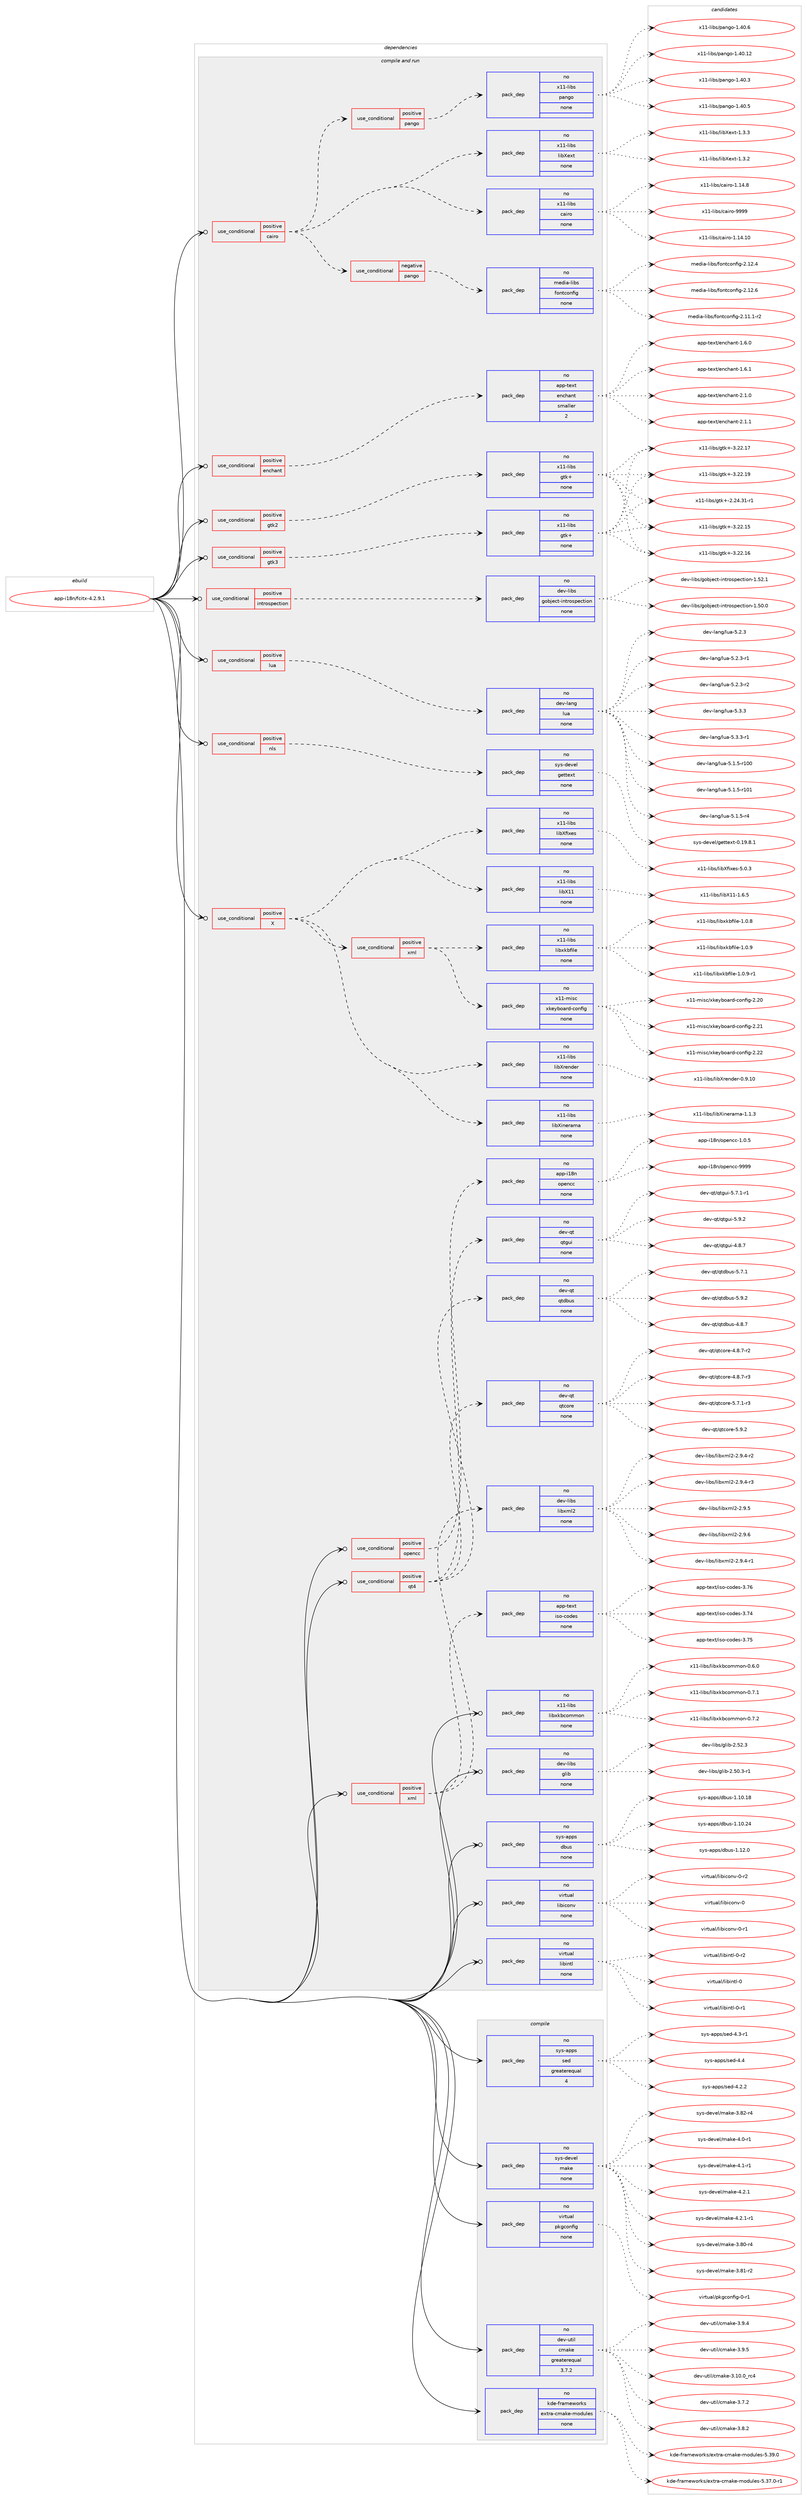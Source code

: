 digraph prolog {

# *************
# Graph options
# *************

newrank=true;
concentrate=true;
compound=true;
graph [rankdir=LR,fontname=Helvetica,fontsize=10,ranksep=1.5];#, ranksep=2.5, nodesep=0.2];
edge  [arrowhead=vee];
node  [fontname=Helvetica,fontsize=10];

# **********
# The ebuild
# **********

subgraph cluster_leftcol {
color=gray;
rank=same;
label=<<i>ebuild</i>>;
id [label="app-i18n/fcitx-4.2.9.1", color=red, width=4, href="../app-i18n/fcitx-4.2.9.1.svg"];
}

# ****************
# The dependencies
# ****************

subgraph cluster_midcol {
color=gray;
label=<<i>dependencies</i>>;
subgraph cluster_compile {
fillcolor="#eeeeee";
style=filled;
label=<<i>compile</i>>;
subgraph pack29158 {
dependency41423 [label=<<TABLE BORDER="0" CELLBORDER="1" CELLSPACING="0" CELLPADDING="4" WIDTH="220"><TR><TD ROWSPAN="6" CELLPADDING="30">pack_dep</TD></TR><TR><TD WIDTH="110">no</TD></TR><TR><TD>dev-util</TD></TR><TR><TD>cmake</TD></TR><TR><TD>greaterequal</TD></TR><TR><TD>3.7.2</TD></TR></TABLE>>, shape=none, color=blue];
}
id:e -> dependency41423:w [weight=20,style="solid",arrowhead="vee"];
subgraph pack29159 {
dependency41424 [label=<<TABLE BORDER="0" CELLBORDER="1" CELLSPACING="0" CELLPADDING="4" WIDTH="220"><TR><TD ROWSPAN="6" CELLPADDING="30">pack_dep</TD></TR><TR><TD WIDTH="110">no</TD></TR><TR><TD>kde-frameworks</TD></TR><TR><TD>extra-cmake-modules</TD></TR><TR><TD>none</TD></TR><TR><TD></TD></TR></TABLE>>, shape=none, color=blue];
}
id:e -> dependency41424:w [weight=20,style="solid",arrowhead="vee"];
subgraph pack29160 {
dependency41425 [label=<<TABLE BORDER="0" CELLBORDER="1" CELLSPACING="0" CELLPADDING="4" WIDTH="220"><TR><TD ROWSPAN="6" CELLPADDING="30">pack_dep</TD></TR><TR><TD WIDTH="110">no</TD></TR><TR><TD>sys-apps</TD></TR><TR><TD>sed</TD></TR><TR><TD>greaterequal</TD></TR><TR><TD>4</TD></TR></TABLE>>, shape=none, color=blue];
}
id:e -> dependency41425:w [weight=20,style="solid",arrowhead="vee"];
subgraph pack29161 {
dependency41426 [label=<<TABLE BORDER="0" CELLBORDER="1" CELLSPACING="0" CELLPADDING="4" WIDTH="220"><TR><TD ROWSPAN="6" CELLPADDING="30">pack_dep</TD></TR><TR><TD WIDTH="110">no</TD></TR><TR><TD>sys-devel</TD></TR><TR><TD>make</TD></TR><TR><TD>none</TD></TR><TR><TD></TD></TR></TABLE>>, shape=none, color=blue];
}
id:e -> dependency41426:w [weight=20,style="solid",arrowhead="vee"];
subgraph pack29162 {
dependency41427 [label=<<TABLE BORDER="0" CELLBORDER="1" CELLSPACING="0" CELLPADDING="4" WIDTH="220"><TR><TD ROWSPAN="6" CELLPADDING="30">pack_dep</TD></TR><TR><TD WIDTH="110">no</TD></TR><TR><TD>virtual</TD></TR><TR><TD>pkgconfig</TD></TR><TR><TD>none</TD></TR><TR><TD></TD></TR></TABLE>>, shape=none, color=blue];
}
id:e -> dependency41427:w [weight=20,style="solid",arrowhead="vee"];
}
subgraph cluster_compileandrun {
fillcolor="#eeeeee";
style=filled;
label=<<i>compile and run</i>>;
subgraph cond11619 {
dependency41428 [label=<<TABLE BORDER="0" CELLBORDER="1" CELLSPACING="0" CELLPADDING="4"><TR><TD ROWSPAN="3" CELLPADDING="10">use_conditional</TD></TR><TR><TD>positive</TD></TR><TR><TD>X</TD></TR></TABLE>>, shape=none, color=red];
subgraph pack29163 {
dependency41429 [label=<<TABLE BORDER="0" CELLBORDER="1" CELLSPACING="0" CELLPADDING="4" WIDTH="220"><TR><TD ROWSPAN="6" CELLPADDING="30">pack_dep</TD></TR><TR><TD WIDTH="110">no</TD></TR><TR><TD>x11-libs</TD></TR><TR><TD>libX11</TD></TR><TR><TD>none</TD></TR><TR><TD></TD></TR></TABLE>>, shape=none, color=blue];
}
dependency41428:e -> dependency41429:w [weight=20,style="dashed",arrowhead="vee"];
subgraph pack29164 {
dependency41430 [label=<<TABLE BORDER="0" CELLBORDER="1" CELLSPACING="0" CELLPADDING="4" WIDTH="220"><TR><TD ROWSPAN="6" CELLPADDING="30">pack_dep</TD></TR><TR><TD WIDTH="110">no</TD></TR><TR><TD>x11-libs</TD></TR><TR><TD>libXfixes</TD></TR><TR><TD>none</TD></TR><TR><TD></TD></TR></TABLE>>, shape=none, color=blue];
}
dependency41428:e -> dependency41430:w [weight=20,style="dashed",arrowhead="vee"];
subgraph pack29165 {
dependency41431 [label=<<TABLE BORDER="0" CELLBORDER="1" CELLSPACING="0" CELLPADDING="4" WIDTH="220"><TR><TD ROWSPAN="6" CELLPADDING="30">pack_dep</TD></TR><TR><TD WIDTH="110">no</TD></TR><TR><TD>x11-libs</TD></TR><TR><TD>libXinerama</TD></TR><TR><TD>none</TD></TR><TR><TD></TD></TR></TABLE>>, shape=none, color=blue];
}
dependency41428:e -> dependency41431:w [weight=20,style="dashed",arrowhead="vee"];
subgraph pack29166 {
dependency41432 [label=<<TABLE BORDER="0" CELLBORDER="1" CELLSPACING="0" CELLPADDING="4" WIDTH="220"><TR><TD ROWSPAN="6" CELLPADDING="30">pack_dep</TD></TR><TR><TD WIDTH="110">no</TD></TR><TR><TD>x11-libs</TD></TR><TR><TD>libXrender</TD></TR><TR><TD>none</TD></TR><TR><TD></TD></TR></TABLE>>, shape=none, color=blue];
}
dependency41428:e -> dependency41432:w [weight=20,style="dashed",arrowhead="vee"];
subgraph cond11620 {
dependency41433 [label=<<TABLE BORDER="0" CELLBORDER="1" CELLSPACING="0" CELLPADDING="4"><TR><TD ROWSPAN="3" CELLPADDING="10">use_conditional</TD></TR><TR><TD>positive</TD></TR><TR><TD>xml</TD></TR></TABLE>>, shape=none, color=red];
subgraph pack29167 {
dependency41434 [label=<<TABLE BORDER="0" CELLBORDER="1" CELLSPACING="0" CELLPADDING="4" WIDTH="220"><TR><TD ROWSPAN="6" CELLPADDING="30">pack_dep</TD></TR><TR><TD WIDTH="110">no</TD></TR><TR><TD>x11-libs</TD></TR><TR><TD>libxkbfile</TD></TR><TR><TD>none</TD></TR><TR><TD></TD></TR></TABLE>>, shape=none, color=blue];
}
dependency41433:e -> dependency41434:w [weight=20,style="dashed",arrowhead="vee"];
subgraph pack29168 {
dependency41435 [label=<<TABLE BORDER="0" CELLBORDER="1" CELLSPACING="0" CELLPADDING="4" WIDTH="220"><TR><TD ROWSPAN="6" CELLPADDING="30">pack_dep</TD></TR><TR><TD WIDTH="110">no</TD></TR><TR><TD>x11-misc</TD></TR><TR><TD>xkeyboard-config</TD></TR><TR><TD>none</TD></TR><TR><TD></TD></TR></TABLE>>, shape=none, color=blue];
}
dependency41433:e -> dependency41435:w [weight=20,style="dashed",arrowhead="vee"];
}
dependency41428:e -> dependency41433:w [weight=20,style="dashed",arrowhead="vee"];
}
id:e -> dependency41428:w [weight=20,style="solid",arrowhead="odotvee"];
subgraph cond11621 {
dependency41436 [label=<<TABLE BORDER="0" CELLBORDER="1" CELLSPACING="0" CELLPADDING="4"><TR><TD ROWSPAN="3" CELLPADDING="10">use_conditional</TD></TR><TR><TD>positive</TD></TR><TR><TD>cairo</TD></TR></TABLE>>, shape=none, color=red];
subgraph pack29169 {
dependency41437 [label=<<TABLE BORDER="0" CELLBORDER="1" CELLSPACING="0" CELLPADDING="4" WIDTH="220"><TR><TD ROWSPAN="6" CELLPADDING="30">pack_dep</TD></TR><TR><TD WIDTH="110">no</TD></TR><TR><TD>x11-libs</TD></TR><TR><TD>cairo</TD></TR><TR><TD>none</TD></TR><TR><TD></TD></TR></TABLE>>, shape=none, color=blue];
}
dependency41436:e -> dependency41437:w [weight=20,style="dashed",arrowhead="vee"];
subgraph pack29170 {
dependency41438 [label=<<TABLE BORDER="0" CELLBORDER="1" CELLSPACING="0" CELLPADDING="4" WIDTH="220"><TR><TD ROWSPAN="6" CELLPADDING="30">pack_dep</TD></TR><TR><TD WIDTH="110">no</TD></TR><TR><TD>x11-libs</TD></TR><TR><TD>libXext</TD></TR><TR><TD>none</TD></TR><TR><TD></TD></TR></TABLE>>, shape=none, color=blue];
}
dependency41436:e -> dependency41438:w [weight=20,style="dashed",arrowhead="vee"];
subgraph cond11622 {
dependency41439 [label=<<TABLE BORDER="0" CELLBORDER="1" CELLSPACING="0" CELLPADDING="4"><TR><TD ROWSPAN="3" CELLPADDING="10">use_conditional</TD></TR><TR><TD>positive</TD></TR><TR><TD>pango</TD></TR></TABLE>>, shape=none, color=red];
subgraph pack29171 {
dependency41440 [label=<<TABLE BORDER="0" CELLBORDER="1" CELLSPACING="0" CELLPADDING="4" WIDTH="220"><TR><TD ROWSPAN="6" CELLPADDING="30">pack_dep</TD></TR><TR><TD WIDTH="110">no</TD></TR><TR><TD>x11-libs</TD></TR><TR><TD>pango</TD></TR><TR><TD>none</TD></TR><TR><TD></TD></TR></TABLE>>, shape=none, color=blue];
}
dependency41439:e -> dependency41440:w [weight=20,style="dashed",arrowhead="vee"];
}
dependency41436:e -> dependency41439:w [weight=20,style="dashed",arrowhead="vee"];
subgraph cond11623 {
dependency41441 [label=<<TABLE BORDER="0" CELLBORDER="1" CELLSPACING="0" CELLPADDING="4"><TR><TD ROWSPAN="3" CELLPADDING="10">use_conditional</TD></TR><TR><TD>negative</TD></TR><TR><TD>pango</TD></TR></TABLE>>, shape=none, color=red];
subgraph pack29172 {
dependency41442 [label=<<TABLE BORDER="0" CELLBORDER="1" CELLSPACING="0" CELLPADDING="4" WIDTH="220"><TR><TD ROWSPAN="6" CELLPADDING="30">pack_dep</TD></TR><TR><TD WIDTH="110">no</TD></TR><TR><TD>media-libs</TD></TR><TR><TD>fontconfig</TD></TR><TR><TD>none</TD></TR><TR><TD></TD></TR></TABLE>>, shape=none, color=blue];
}
dependency41441:e -> dependency41442:w [weight=20,style="dashed",arrowhead="vee"];
}
dependency41436:e -> dependency41441:w [weight=20,style="dashed",arrowhead="vee"];
}
id:e -> dependency41436:w [weight=20,style="solid",arrowhead="odotvee"];
subgraph cond11624 {
dependency41443 [label=<<TABLE BORDER="0" CELLBORDER="1" CELLSPACING="0" CELLPADDING="4"><TR><TD ROWSPAN="3" CELLPADDING="10">use_conditional</TD></TR><TR><TD>positive</TD></TR><TR><TD>enchant</TD></TR></TABLE>>, shape=none, color=red];
subgraph pack29173 {
dependency41444 [label=<<TABLE BORDER="0" CELLBORDER="1" CELLSPACING="0" CELLPADDING="4" WIDTH="220"><TR><TD ROWSPAN="6" CELLPADDING="30">pack_dep</TD></TR><TR><TD WIDTH="110">no</TD></TR><TR><TD>app-text</TD></TR><TR><TD>enchant</TD></TR><TR><TD>smaller</TD></TR><TR><TD>2</TD></TR></TABLE>>, shape=none, color=blue];
}
dependency41443:e -> dependency41444:w [weight=20,style="dashed",arrowhead="vee"];
}
id:e -> dependency41443:w [weight=20,style="solid",arrowhead="odotvee"];
subgraph cond11625 {
dependency41445 [label=<<TABLE BORDER="0" CELLBORDER="1" CELLSPACING="0" CELLPADDING="4"><TR><TD ROWSPAN="3" CELLPADDING="10">use_conditional</TD></TR><TR><TD>positive</TD></TR><TR><TD>gtk2</TD></TR></TABLE>>, shape=none, color=red];
subgraph pack29174 {
dependency41446 [label=<<TABLE BORDER="0" CELLBORDER="1" CELLSPACING="0" CELLPADDING="4" WIDTH="220"><TR><TD ROWSPAN="6" CELLPADDING="30">pack_dep</TD></TR><TR><TD WIDTH="110">no</TD></TR><TR><TD>x11-libs</TD></TR><TR><TD>gtk+</TD></TR><TR><TD>none</TD></TR><TR><TD></TD></TR></TABLE>>, shape=none, color=blue];
}
dependency41445:e -> dependency41446:w [weight=20,style="dashed",arrowhead="vee"];
}
id:e -> dependency41445:w [weight=20,style="solid",arrowhead="odotvee"];
subgraph cond11626 {
dependency41447 [label=<<TABLE BORDER="0" CELLBORDER="1" CELLSPACING="0" CELLPADDING="4"><TR><TD ROWSPAN="3" CELLPADDING="10">use_conditional</TD></TR><TR><TD>positive</TD></TR><TR><TD>gtk3</TD></TR></TABLE>>, shape=none, color=red];
subgraph pack29175 {
dependency41448 [label=<<TABLE BORDER="0" CELLBORDER="1" CELLSPACING="0" CELLPADDING="4" WIDTH="220"><TR><TD ROWSPAN="6" CELLPADDING="30">pack_dep</TD></TR><TR><TD WIDTH="110">no</TD></TR><TR><TD>x11-libs</TD></TR><TR><TD>gtk+</TD></TR><TR><TD>none</TD></TR><TR><TD></TD></TR></TABLE>>, shape=none, color=blue];
}
dependency41447:e -> dependency41448:w [weight=20,style="dashed",arrowhead="vee"];
}
id:e -> dependency41447:w [weight=20,style="solid",arrowhead="odotvee"];
subgraph cond11627 {
dependency41449 [label=<<TABLE BORDER="0" CELLBORDER="1" CELLSPACING="0" CELLPADDING="4"><TR><TD ROWSPAN="3" CELLPADDING="10">use_conditional</TD></TR><TR><TD>positive</TD></TR><TR><TD>introspection</TD></TR></TABLE>>, shape=none, color=red];
subgraph pack29176 {
dependency41450 [label=<<TABLE BORDER="0" CELLBORDER="1" CELLSPACING="0" CELLPADDING="4" WIDTH="220"><TR><TD ROWSPAN="6" CELLPADDING="30">pack_dep</TD></TR><TR><TD WIDTH="110">no</TD></TR><TR><TD>dev-libs</TD></TR><TR><TD>gobject-introspection</TD></TR><TR><TD>none</TD></TR><TR><TD></TD></TR></TABLE>>, shape=none, color=blue];
}
dependency41449:e -> dependency41450:w [weight=20,style="dashed",arrowhead="vee"];
}
id:e -> dependency41449:w [weight=20,style="solid",arrowhead="odotvee"];
subgraph cond11628 {
dependency41451 [label=<<TABLE BORDER="0" CELLBORDER="1" CELLSPACING="0" CELLPADDING="4"><TR><TD ROWSPAN="3" CELLPADDING="10">use_conditional</TD></TR><TR><TD>positive</TD></TR><TR><TD>lua</TD></TR></TABLE>>, shape=none, color=red];
subgraph pack29177 {
dependency41452 [label=<<TABLE BORDER="0" CELLBORDER="1" CELLSPACING="0" CELLPADDING="4" WIDTH="220"><TR><TD ROWSPAN="6" CELLPADDING="30">pack_dep</TD></TR><TR><TD WIDTH="110">no</TD></TR><TR><TD>dev-lang</TD></TR><TR><TD>lua</TD></TR><TR><TD>none</TD></TR><TR><TD></TD></TR></TABLE>>, shape=none, color=blue];
}
dependency41451:e -> dependency41452:w [weight=20,style="dashed",arrowhead="vee"];
}
id:e -> dependency41451:w [weight=20,style="solid",arrowhead="odotvee"];
subgraph cond11629 {
dependency41453 [label=<<TABLE BORDER="0" CELLBORDER="1" CELLSPACING="0" CELLPADDING="4"><TR><TD ROWSPAN="3" CELLPADDING="10">use_conditional</TD></TR><TR><TD>positive</TD></TR><TR><TD>nls</TD></TR></TABLE>>, shape=none, color=red];
subgraph pack29178 {
dependency41454 [label=<<TABLE BORDER="0" CELLBORDER="1" CELLSPACING="0" CELLPADDING="4" WIDTH="220"><TR><TD ROWSPAN="6" CELLPADDING="30">pack_dep</TD></TR><TR><TD WIDTH="110">no</TD></TR><TR><TD>sys-devel</TD></TR><TR><TD>gettext</TD></TR><TR><TD>none</TD></TR><TR><TD></TD></TR></TABLE>>, shape=none, color=blue];
}
dependency41453:e -> dependency41454:w [weight=20,style="dashed",arrowhead="vee"];
}
id:e -> dependency41453:w [weight=20,style="solid",arrowhead="odotvee"];
subgraph cond11630 {
dependency41455 [label=<<TABLE BORDER="0" CELLBORDER="1" CELLSPACING="0" CELLPADDING="4"><TR><TD ROWSPAN="3" CELLPADDING="10">use_conditional</TD></TR><TR><TD>positive</TD></TR><TR><TD>opencc</TD></TR></TABLE>>, shape=none, color=red];
subgraph pack29179 {
dependency41456 [label=<<TABLE BORDER="0" CELLBORDER="1" CELLSPACING="0" CELLPADDING="4" WIDTH="220"><TR><TD ROWSPAN="6" CELLPADDING="30">pack_dep</TD></TR><TR><TD WIDTH="110">no</TD></TR><TR><TD>app-i18n</TD></TR><TR><TD>opencc</TD></TR><TR><TD>none</TD></TR><TR><TD></TD></TR></TABLE>>, shape=none, color=blue];
}
dependency41455:e -> dependency41456:w [weight=20,style="dashed",arrowhead="vee"];
}
id:e -> dependency41455:w [weight=20,style="solid",arrowhead="odotvee"];
subgraph cond11631 {
dependency41457 [label=<<TABLE BORDER="0" CELLBORDER="1" CELLSPACING="0" CELLPADDING="4"><TR><TD ROWSPAN="3" CELLPADDING="10">use_conditional</TD></TR><TR><TD>positive</TD></TR><TR><TD>qt4</TD></TR></TABLE>>, shape=none, color=red];
subgraph pack29180 {
dependency41458 [label=<<TABLE BORDER="0" CELLBORDER="1" CELLSPACING="0" CELLPADDING="4" WIDTH="220"><TR><TD ROWSPAN="6" CELLPADDING="30">pack_dep</TD></TR><TR><TD WIDTH="110">no</TD></TR><TR><TD>dev-qt</TD></TR><TR><TD>qtcore</TD></TR><TR><TD>none</TD></TR><TR><TD></TD></TR></TABLE>>, shape=none, color=blue];
}
dependency41457:e -> dependency41458:w [weight=20,style="dashed",arrowhead="vee"];
subgraph pack29181 {
dependency41459 [label=<<TABLE BORDER="0" CELLBORDER="1" CELLSPACING="0" CELLPADDING="4" WIDTH="220"><TR><TD ROWSPAN="6" CELLPADDING="30">pack_dep</TD></TR><TR><TD WIDTH="110">no</TD></TR><TR><TD>dev-qt</TD></TR><TR><TD>qtdbus</TD></TR><TR><TD>none</TD></TR><TR><TD></TD></TR></TABLE>>, shape=none, color=blue];
}
dependency41457:e -> dependency41459:w [weight=20,style="dashed",arrowhead="vee"];
subgraph pack29182 {
dependency41460 [label=<<TABLE BORDER="0" CELLBORDER="1" CELLSPACING="0" CELLPADDING="4" WIDTH="220"><TR><TD ROWSPAN="6" CELLPADDING="30">pack_dep</TD></TR><TR><TD WIDTH="110">no</TD></TR><TR><TD>dev-qt</TD></TR><TR><TD>qtgui</TD></TR><TR><TD>none</TD></TR><TR><TD></TD></TR></TABLE>>, shape=none, color=blue];
}
dependency41457:e -> dependency41460:w [weight=20,style="dashed",arrowhead="vee"];
}
id:e -> dependency41457:w [weight=20,style="solid",arrowhead="odotvee"];
subgraph cond11632 {
dependency41461 [label=<<TABLE BORDER="0" CELLBORDER="1" CELLSPACING="0" CELLPADDING="4"><TR><TD ROWSPAN="3" CELLPADDING="10">use_conditional</TD></TR><TR><TD>positive</TD></TR><TR><TD>xml</TD></TR></TABLE>>, shape=none, color=red];
subgraph pack29183 {
dependency41462 [label=<<TABLE BORDER="0" CELLBORDER="1" CELLSPACING="0" CELLPADDING="4" WIDTH="220"><TR><TD ROWSPAN="6" CELLPADDING="30">pack_dep</TD></TR><TR><TD WIDTH="110">no</TD></TR><TR><TD>app-text</TD></TR><TR><TD>iso-codes</TD></TR><TR><TD>none</TD></TR><TR><TD></TD></TR></TABLE>>, shape=none, color=blue];
}
dependency41461:e -> dependency41462:w [weight=20,style="dashed",arrowhead="vee"];
subgraph pack29184 {
dependency41463 [label=<<TABLE BORDER="0" CELLBORDER="1" CELLSPACING="0" CELLPADDING="4" WIDTH="220"><TR><TD ROWSPAN="6" CELLPADDING="30">pack_dep</TD></TR><TR><TD WIDTH="110">no</TD></TR><TR><TD>dev-libs</TD></TR><TR><TD>libxml2</TD></TR><TR><TD>none</TD></TR><TR><TD></TD></TR></TABLE>>, shape=none, color=blue];
}
dependency41461:e -> dependency41463:w [weight=20,style="dashed",arrowhead="vee"];
}
id:e -> dependency41461:w [weight=20,style="solid",arrowhead="odotvee"];
subgraph pack29185 {
dependency41464 [label=<<TABLE BORDER="0" CELLBORDER="1" CELLSPACING="0" CELLPADDING="4" WIDTH="220"><TR><TD ROWSPAN="6" CELLPADDING="30">pack_dep</TD></TR><TR><TD WIDTH="110">no</TD></TR><TR><TD>dev-libs</TD></TR><TR><TD>glib</TD></TR><TR><TD>none</TD></TR><TR><TD></TD></TR></TABLE>>, shape=none, color=blue];
}
id:e -> dependency41464:w [weight=20,style="solid",arrowhead="odotvee"];
subgraph pack29186 {
dependency41465 [label=<<TABLE BORDER="0" CELLBORDER="1" CELLSPACING="0" CELLPADDING="4" WIDTH="220"><TR><TD ROWSPAN="6" CELLPADDING="30">pack_dep</TD></TR><TR><TD WIDTH="110">no</TD></TR><TR><TD>sys-apps</TD></TR><TR><TD>dbus</TD></TR><TR><TD>none</TD></TR><TR><TD></TD></TR></TABLE>>, shape=none, color=blue];
}
id:e -> dependency41465:w [weight=20,style="solid",arrowhead="odotvee"];
subgraph pack29187 {
dependency41466 [label=<<TABLE BORDER="0" CELLBORDER="1" CELLSPACING="0" CELLPADDING="4" WIDTH="220"><TR><TD ROWSPAN="6" CELLPADDING="30">pack_dep</TD></TR><TR><TD WIDTH="110">no</TD></TR><TR><TD>virtual</TD></TR><TR><TD>libiconv</TD></TR><TR><TD>none</TD></TR><TR><TD></TD></TR></TABLE>>, shape=none, color=blue];
}
id:e -> dependency41466:w [weight=20,style="solid",arrowhead="odotvee"];
subgraph pack29188 {
dependency41467 [label=<<TABLE BORDER="0" CELLBORDER="1" CELLSPACING="0" CELLPADDING="4" WIDTH="220"><TR><TD ROWSPAN="6" CELLPADDING="30">pack_dep</TD></TR><TR><TD WIDTH="110">no</TD></TR><TR><TD>virtual</TD></TR><TR><TD>libintl</TD></TR><TR><TD>none</TD></TR><TR><TD></TD></TR></TABLE>>, shape=none, color=blue];
}
id:e -> dependency41467:w [weight=20,style="solid",arrowhead="odotvee"];
subgraph pack29189 {
dependency41468 [label=<<TABLE BORDER="0" CELLBORDER="1" CELLSPACING="0" CELLPADDING="4" WIDTH="220"><TR><TD ROWSPAN="6" CELLPADDING="30">pack_dep</TD></TR><TR><TD WIDTH="110">no</TD></TR><TR><TD>x11-libs</TD></TR><TR><TD>libxkbcommon</TD></TR><TR><TD>none</TD></TR><TR><TD></TD></TR></TABLE>>, shape=none, color=blue];
}
id:e -> dependency41468:w [weight=20,style="solid",arrowhead="odotvee"];
}
subgraph cluster_run {
fillcolor="#eeeeee";
style=filled;
label=<<i>run</i>>;
}
}

# **************
# The candidates
# **************

subgraph cluster_choices {
rank=same;
color=gray;
label=<<i>candidates</i>>;

subgraph choice29158 {
color=black;
nodesep=1;
choice1001011184511711610510847991099710710145514649484648951149952 [label="dev-util/cmake-3.10.0_rc4", color=red, width=4,href="../dev-util/cmake-3.10.0_rc4.svg"];
choice10010111845117116105108479910997107101455146554650 [label="dev-util/cmake-3.7.2", color=red, width=4,href="../dev-util/cmake-3.7.2.svg"];
choice10010111845117116105108479910997107101455146564650 [label="dev-util/cmake-3.8.2", color=red, width=4,href="../dev-util/cmake-3.8.2.svg"];
choice10010111845117116105108479910997107101455146574652 [label="dev-util/cmake-3.9.4", color=red, width=4,href="../dev-util/cmake-3.9.4.svg"];
choice10010111845117116105108479910997107101455146574653 [label="dev-util/cmake-3.9.5", color=red, width=4,href="../dev-util/cmake-3.9.5.svg"];
dependency41423:e -> choice1001011184511711610510847991099710710145514649484648951149952:w [style=dotted,weight="100"];
dependency41423:e -> choice10010111845117116105108479910997107101455146554650:w [style=dotted,weight="100"];
dependency41423:e -> choice10010111845117116105108479910997107101455146564650:w [style=dotted,weight="100"];
dependency41423:e -> choice10010111845117116105108479910997107101455146574652:w [style=dotted,weight="100"];
dependency41423:e -> choice10010111845117116105108479910997107101455146574653:w [style=dotted,weight="100"];
}
subgraph choice29159 {
color=black;
nodesep=1;
choice1071001014510211497109101119111114107115471011201161149745991099710710145109111100117108101115455346515546484511449 [label="kde-frameworks/extra-cmake-modules-5.37.0-r1", color=red, width=4,href="../kde-frameworks/extra-cmake-modules-5.37.0-r1.svg"];
choice107100101451021149710910111911111410711547101120116114974599109971071014510911110011710810111545534651574648 [label="kde-frameworks/extra-cmake-modules-5.39.0", color=red, width=4,href="../kde-frameworks/extra-cmake-modules-5.39.0.svg"];
dependency41424:e -> choice1071001014510211497109101119111114107115471011201161149745991099710710145109111100117108101115455346515546484511449:w [style=dotted,weight="100"];
dependency41424:e -> choice107100101451021149710910111911111410711547101120116114974599109971071014510911110011710810111545534651574648:w [style=dotted,weight="100"];
}
subgraph choice29160 {
color=black;
nodesep=1;
choice115121115459711211211547115101100455246504650 [label="sys-apps/sed-4.2.2", color=red, width=4,href="../sys-apps/sed-4.2.2.svg"];
choice115121115459711211211547115101100455246514511449 [label="sys-apps/sed-4.3-r1", color=red, width=4,href="../sys-apps/sed-4.3-r1.svg"];
choice11512111545971121121154711510110045524652 [label="sys-apps/sed-4.4", color=red, width=4,href="../sys-apps/sed-4.4.svg"];
dependency41425:e -> choice115121115459711211211547115101100455246504650:w [style=dotted,weight="100"];
dependency41425:e -> choice115121115459711211211547115101100455246514511449:w [style=dotted,weight="100"];
dependency41425:e -> choice11512111545971121121154711510110045524652:w [style=dotted,weight="100"];
}
subgraph choice29161 {
color=black;
nodesep=1;
choice11512111545100101118101108471099710710145514656484511452 [label="sys-devel/make-3.80-r4", color=red, width=4,href="../sys-devel/make-3.80-r4.svg"];
choice11512111545100101118101108471099710710145514656494511450 [label="sys-devel/make-3.81-r2", color=red, width=4,href="../sys-devel/make-3.81-r2.svg"];
choice11512111545100101118101108471099710710145514656504511452 [label="sys-devel/make-3.82-r4", color=red, width=4,href="../sys-devel/make-3.82-r4.svg"];
choice115121115451001011181011084710997107101455246484511449 [label="sys-devel/make-4.0-r1", color=red, width=4,href="../sys-devel/make-4.0-r1.svg"];
choice115121115451001011181011084710997107101455246494511449 [label="sys-devel/make-4.1-r1", color=red, width=4,href="../sys-devel/make-4.1-r1.svg"];
choice115121115451001011181011084710997107101455246504649 [label="sys-devel/make-4.2.1", color=red, width=4,href="../sys-devel/make-4.2.1.svg"];
choice1151211154510010111810110847109971071014552465046494511449 [label="sys-devel/make-4.2.1-r1", color=red, width=4,href="../sys-devel/make-4.2.1-r1.svg"];
dependency41426:e -> choice11512111545100101118101108471099710710145514656484511452:w [style=dotted,weight="100"];
dependency41426:e -> choice11512111545100101118101108471099710710145514656494511450:w [style=dotted,weight="100"];
dependency41426:e -> choice11512111545100101118101108471099710710145514656504511452:w [style=dotted,weight="100"];
dependency41426:e -> choice115121115451001011181011084710997107101455246484511449:w [style=dotted,weight="100"];
dependency41426:e -> choice115121115451001011181011084710997107101455246494511449:w [style=dotted,weight="100"];
dependency41426:e -> choice115121115451001011181011084710997107101455246504649:w [style=dotted,weight="100"];
dependency41426:e -> choice1151211154510010111810110847109971071014552465046494511449:w [style=dotted,weight="100"];
}
subgraph choice29162 {
color=black;
nodesep=1;
choice11810511411611797108471121071039911111010210510345484511449 [label="virtual/pkgconfig-0-r1", color=red, width=4,href="../virtual/pkgconfig-0-r1.svg"];
dependency41427:e -> choice11810511411611797108471121071039911111010210510345484511449:w [style=dotted,weight="100"];
}
subgraph choice29163 {
color=black;
nodesep=1;
choice120494945108105981154710810598884949454946544653 [label="x11-libs/libX11-1.6.5", color=red, width=4,href="../x11-libs/libX11-1.6.5.svg"];
dependency41429:e -> choice120494945108105981154710810598884949454946544653:w [style=dotted,weight="100"];
}
subgraph choice29164 {
color=black;
nodesep=1;
choice12049494510810598115471081059888102105120101115455346484651 [label="x11-libs/libXfixes-5.0.3", color=red, width=4,href="../x11-libs/libXfixes-5.0.3.svg"];
dependency41430:e -> choice12049494510810598115471081059888102105120101115455346484651:w [style=dotted,weight="100"];
}
subgraph choice29165 {
color=black;
nodesep=1;
choice120494945108105981154710810598881051101011149710997454946494651 [label="x11-libs/libXinerama-1.1.3", color=red, width=4,href="../x11-libs/libXinerama-1.1.3.svg"];
dependency41431:e -> choice120494945108105981154710810598881051101011149710997454946494651:w [style=dotted,weight="100"];
}
subgraph choice29166 {
color=black;
nodesep=1;
choice1204949451081059811547108105988811410111010010111445484657464948 [label="x11-libs/libXrender-0.9.10", color=red, width=4,href="../x11-libs/libXrender-0.9.10.svg"];
dependency41432:e -> choice1204949451081059811547108105988811410111010010111445484657464948:w [style=dotted,weight="100"];
}
subgraph choice29167 {
color=black;
nodesep=1;
choice12049494510810598115471081059812010798102105108101454946484656 [label="x11-libs/libxkbfile-1.0.8", color=red, width=4,href="../x11-libs/libxkbfile-1.0.8.svg"];
choice12049494510810598115471081059812010798102105108101454946484657 [label="x11-libs/libxkbfile-1.0.9", color=red, width=4,href="../x11-libs/libxkbfile-1.0.9.svg"];
choice120494945108105981154710810598120107981021051081014549464846574511449 [label="x11-libs/libxkbfile-1.0.9-r1", color=red, width=4,href="../x11-libs/libxkbfile-1.0.9-r1.svg"];
dependency41434:e -> choice12049494510810598115471081059812010798102105108101454946484656:w [style=dotted,weight="100"];
dependency41434:e -> choice12049494510810598115471081059812010798102105108101454946484657:w [style=dotted,weight="100"];
dependency41434:e -> choice120494945108105981154710810598120107981021051081014549464846574511449:w [style=dotted,weight="100"];
}
subgraph choice29168 {
color=black;
nodesep=1;
choice1204949451091051159947120107101121981119711410045991111101021051034550465048 [label="x11-misc/xkeyboard-config-2.20", color=red, width=4,href="../x11-misc/xkeyboard-config-2.20.svg"];
choice1204949451091051159947120107101121981119711410045991111101021051034550465049 [label="x11-misc/xkeyboard-config-2.21", color=red, width=4,href="../x11-misc/xkeyboard-config-2.21.svg"];
choice1204949451091051159947120107101121981119711410045991111101021051034550465050 [label="x11-misc/xkeyboard-config-2.22", color=red, width=4,href="../x11-misc/xkeyboard-config-2.22.svg"];
dependency41435:e -> choice1204949451091051159947120107101121981119711410045991111101021051034550465048:w [style=dotted,weight="100"];
dependency41435:e -> choice1204949451091051159947120107101121981119711410045991111101021051034550465049:w [style=dotted,weight="100"];
dependency41435:e -> choice1204949451091051159947120107101121981119711410045991111101021051034550465050:w [style=dotted,weight="100"];
}
subgraph choice29169 {
color=black;
nodesep=1;
choice120494945108105981154799971051141114549464952464948 [label="x11-libs/cairo-1.14.10", color=red, width=4,href="../x11-libs/cairo-1.14.10.svg"];
choice1204949451081059811547999710511411145494649524656 [label="x11-libs/cairo-1.14.8", color=red, width=4,href="../x11-libs/cairo-1.14.8.svg"];
choice120494945108105981154799971051141114557575757 [label="x11-libs/cairo-9999", color=red, width=4,href="../x11-libs/cairo-9999.svg"];
dependency41437:e -> choice120494945108105981154799971051141114549464952464948:w [style=dotted,weight="100"];
dependency41437:e -> choice1204949451081059811547999710511411145494649524656:w [style=dotted,weight="100"];
dependency41437:e -> choice120494945108105981154799971051141114557575757:w [style=dotted,weight="100"];
}
subgraph choice29170 {
color=black;
nodesep=1;
choice12049494510810598115471081059888101120116454946514650 [label="x11-libs/libXext-1.3.2", color=red, width=4,href="../x11-libs/libXext-1.3.2.svg"];
choice12049494510810598115471081059888101120116454946514651 [label="x11-libs/libXext-1.3.3", color=red, width=4,href="../x11-libs/libXext-1.3.3.svg"];
dependency41438:e -> choice12049494510810598115471081059888101120116454946514650:w [style=dotted,weight="100"];
dependency41438:e -> choice12049494510810598115471081059888101120116454946514651:w [style=dotted,weight="100"];
}
subgraph choice29171 {
color=black;
nodesep=1;
choice1204949451081059811547112971101031114549465248464950 [label="x11-libs/pango-1.40.12", color=red, width=4,href="../x11-libs/pango-1.40.12.svg"];
choice12049494510810598115471129711010311145494652484651 [label="x11-libs/pango-1.40.3", color=red, width=4,href="../x11-libs/pango-1.40.3.svg"];
choice12049494510810598115471129711010311145494652484653 [label="x11-libs/pango-1.40.5", color=red, width=4,href="../x11-libs/pango-1.40.5.svg"];
choice12049494510810598115471129711010311145494652484654 [label="x11-libs/pango-1.40.6", color=red, width=4,href="../x11-libs/pango-1.40.6.svg"];
dependency41440:e -> choice1204949451081059811547112971101031114549465248464950:w [style=dotted,weight="100"];
dependency41440:e -> choice12049494510810598115471129711010311145494652484651:w [style=dotted,weight="100"];
dependency41440:e -> choice12049494510810598115471129711010311145494652484653:w [style=dotted,weight="100"];
dependency41440:e -> choice12049494510810598115471129711010311145494652484654:w [style=dotted,weight="100"];
}
subgraph choice29172 {
color=black;
nodesep=1;
choice1091011001059745108105981154710211111011699111110102105103455046494946494511450 [label="media-libs/fontconfig-2.11.1-r2", color=red, width=4,href="../media-libs/fontconfig-2.11.1-r2.svg"];
choice109101100105974510810598115471021111101169911111010210510345504649504652 [label="media-libs/fontconfig-2.12.4", color=red, width=4,href="../media-libs/fontconfig-2.12.4.svg"];
choice109101100105974510810598115471021111101169911111010210510345504649504654 [label="media-libs/fontconfig-2.12.6", color=red, width=4,href="../media-libs/fontconfig-2.12.6.svg"];
dependency41442:e -> choice1091011001059745108105981154710211111011699111110102105103455046494946494511450:w [style=dotted,weight="100"];
dependency41442:e -> choice109101100105974510810598115471021111101169911111010210510345504649504652:w [style=dotted,weight="100"];
dependency41442:e -> choice109101100105974510810598115471021111101169911111010210510345504649504654:w [style=dotted,weight="100"];
}
subgraph choice29173 {
color=black;
nodesep=1;
choice9711211245116101120116471011109910497110116454946544648 [label="app-text/enchant-1.6.0", color=red, width=4,href="../app-text/enchant-1.6.0.svg"];
choice9711211245116101120116471011109910497110116454946544649 [label="app-text/enchant-1.6.1", color=red, width=4,href="../app-text/enchant-1.6.1.svg"];
choice9711211245116101120116471011109910497110116455046494648 [label="app-text/enchant-2.1.0", color=red, width=4,href="../app-text/enchant-2.1.0.svg"];
choice9711211245116101120116471011109910497110116455046494649 [label="app-text/enchant-2.1.1", color=red, width=4,href="../app-text/enchant-2.1.1.svg"];
dependency41444:e -> choice9711211245116101120116471011109910497110116454946544648:w [style=dotted,weight="100"];
dependency41444:e -> choice9711211245116101120116471011109910497110116454946544649:w [style=dotted,weight="100"];
dependency41444:e -> choice9711211245116101120116471011109910497110116455046494648:w [style=dotted,weight="100"];
dependency41444:e -> choice9711211245116101120116471011109910497110116455046494649:w [style=dotted,weight="100"];
}
subgraph choice29174 {
color=black;
nodesep=1;
choice12049494510810598115471031161074345504650524651494511449 [label="x11-libs/gtk+-2.24.31-r1", color=red, width=4,href="../x11-libs/gtk+-2.24.31-r1.svg"];
choice1204949451081059811547103116107434551465050464953 [label="x11-libs/gtk+-3.22.15", color=red, width=4,href="../x11-libs/gtk+-3.22.15.svg"];
choice1204949451081059811547103116107434551465050464954 [label="x11-libs/gtk+-3.22.16", color=red, width=4,href="../x11-libs/gtk+-3.22.16.svg"];
choice1204949451081059811547103116107434551465050464955 [label="x11-libs/gtk+-3.22.17", color=red, width=4,href="../x11-libs/gtk+-3.22.17.svg"];
choice1204949451081059811547103116107434551465050464957 [label="x11-libs/gtk+-3.22.19", color=red, width=4,href="../x11-libs/gtk+-3.22.19.svg"];
dependency41446:e -> choice12049494510810598115471031161074345504650524651494511449:w [style=dotted,weight="100"];
dependency41446:e -> choice1204949451081059811547103116107434551465050464953:w [style=dotted,weight="100"];
dependency41446:e -> choice1204949451081059811547103116107434551465050464954:w [style=dotted,weight="100"];
dependency41446:e -> choice1204949451081059811547103116107434551465050464955:w [style=dotted,weight="100"];
dependency41446:e -> choice1204949451081059811547103116107434551465050464957:w [style=dotted,weight="100"];
}
subgraph choice29175 {
color=black;
nodesep=1;
choice12049494510810598115471031161074345504650524651494511449 [label="x11-libs/gtk+-2.24.31-r1", color=red, width=4,href="../x11-libs/gtk+-2.24.31-r1.svg"];
choice1204949451081059811547103116107434551465050464953 [label="x11-libs/gtk+-3.22.15", color=red, width=4,href="../x11-libs/gtk+-3.22.15.svg"];
choice1204949451081059811547103116107434551465050464954 [label="x11-libs/gtk+-3.22.16", color=red, width=4,href="../x11-libs/gtk+-3.22.16.svg"];
choice1204949451081059811547103116107434551465050464955 [label="x11-libs/gtk+-3.22.17", color=red, width=4,href="../x11-libs/gtk+-3.22.17.svg"];
choice1204949451081059811547103116107434551465050464957 [label="x11-libs/gtk+-3.22.19", color=red, width=4,href="../x11-libs/gtk+-3.22.19.svg"];
dependency41448:e -> choice12049494510810598115471031161074345504650524651494511449:w [style=dotted,weight="100"];
dependency41448:e -> choice1204949451081059811547103116107434551465050464953:w [style=dotted,weight="100"];
dependency41448:e -> choice1204949451081059811547103116107434551465050464954:w [style=dotted,weight="100"];
dependency41448:e -> choice1204949451081059811547103116107434551465050464955:w [style=dotted,weight="100"];
dependency41448:e -> choice1204949451081059811547103116107434551465050464957:w [style=dotted,weight="100"];
}
subgraph choice29176 {
color=black;
nodesep=1;
choice1001011184510810598115471031119810610199116451051101161141111151121019911610511111045494653484648 [label="dev-libs/gobject-introspection-1.50.0", color=red, width=4,href="../dev-libs/gobject-introspection-1.50.0.svg"];
choice1001011184510810598115471031119810610199116451051101161141111151121019911610511111045494653504649 [label="dev-libs/gobject-introspection-1.52.1", color=red, width=4,href="../dev-libs/gobject-introspection-1.52.1.svg"];
dependency41450:e -> choice1001011184510810598115471031119810610199116451051101161141111151121019911610511111045494653484648:w [style=dotted,weight="100"];
dependency41450:e -> choice1001011184510810598115471031119810610199116451051101161141111151121019911610511111045494653504649:w [style=dotted,weight="100"];
}
subgraph choice29177 {
color=black;
nodesep=1;
choice1001011184510897110103471081179745534649465345114494848 [label="dev-lang/lua-5.1.5-r100", color=red, width=4,href="../dev-lang/lua-5.1.5-r100.svg"];
choice1001011184510897110103471081179745534649465345114494849 [label="dev-lang/lua-5.1.5-r101", color=red, width=4,href="../dev-lang/lua-5.1.5-r101.svg"];
choice100101118451089711010347108117974553464946534511452 [label="dev-lang/lua-5.1.5-r4", color=red, width=4,href="../dev-lang/lua-5.1.5-r4.svg"];
choice10010111845108971101034710811797455346504651 [label="dev-lang/lua-5.2.3", color=red, width=4,href="../dev-lang/lua-5.2.3.svg"];
choice100101118451089711010347108117974553465046514511449 [label="dev-lang/lua-5.2.3-r1", color=red, width=4,href="../dev-lang/lua-5.2.3-r1.svg"];
choice100101118451089711010347108117974553465046514511450 [label="dev-lang/lua-5.2.3-r2", color=red, width=4,href="../dev-lang/lua-5.2.3-r2.svg"];
choice10010111845108971101034710811797455346514651 [label="dev-lang/lua-5.3.3", color=red, width=4,href="../dev-lang/lua-5.3.3.svg"];
choice100101118451089711010347108117974553465146514511449 [label="dev-lang/lua-5.3.3-r1", color=red, width=4,href="../dev-lang/lua-5.3.3-r1.svg"];
dependency41452:e -> choice1001011184510897110103471081179745534649465345114494848:w [style=dotted,weight="100"];
dependency41452:e -> choice1001011184510897110103471081179745534649465345114494849:w [style=dotted,weight="100"];
dependency41452:e -> choice100101118451089711010347108117974553464946534511452:w [style=dotted,weight="100"];
dependency41452:e -> choice10010111845108971101034710811797455346504651:w [style=dotted,weight="100"];
dependency41452:e -> choice100101118451089711010347108117974553465046514511449:w [style=dotted,weight="100"];
dependency41452:e -> choice100101118451089711010347108117974553465046514511450:w [style=dotted,weight="100"];
dependency41452:e -> choice10010111845108971101034710811797455346514651:w [style=dotted,weight="100"];
dependency41452:e -> choice100101118451089711010347108117974553465146514511449:w [style=dotted,weight="100"];
}
subgraph choice29178 {
color=black;
nodesep=1;
choice1151211154510010111810110847103101116116101120116454846495746564649 [label="sys-devel/gettext-0.19.8.1", color=red, width=4,href="../sys-devel/gettext-0.19.8.1.svg"];
dependency41454:e -> choice1151211154510010111810110847103101116116101120116454846495746564649:w [style=dotted,weight="100"];
}
subgraph choice29179 {
color=black;
nodesep=1;
choice97112112451054956110471111121011109999454946484653 [label="app-i18n/opencc-1.0.5", color=red, width=4,href="../app-i18n/opencc-1.0.5.svg"];
choice971121124510549561104711111210111099994557575757 [label="app-i18n/opencc-9999", color=red, width=4,href="../app-i18n/opencc-9999.svg"];
dependency41456:e -> choice97112112451054956110471111121011109999454946484653:w [style=dotted,weight="100"];
dependency41456:e -> choice971121124510549561104711111210111099994557575757:w [style=dotted,weight="100"];
}
subgraph choice29180 {
color=black;
nodesep=1;
choice1001011184511311647113116991111141014552465646554511450 [label="dev-qt/qtcore-4.8.7-r2", color=red, width=4,href="../dev-qt/qtcore-4.8.7-r2.svg"];
choice1001011184511311647113116991111141014552465646554511451 [label="dev-qt/qtcore-4.8.7-r3", color=red, width=4,href="../dev-qt/qtcore-4.8.7-r3.svg"];
choice1001011184511311647113116991111141014553465546494511451 [label="dev-qt/qtcore-5.7.1-r3", color=red, width=4,href="../dev-qt/qtcore-5.7.1-r3.svg"];
choice100101118451131164711311699111114101455346574650 [label="dev-qt/qtcore-5.9.2", color=red, width=4,href="../dev-qt/qtcore-5.9.2.svg"];
dependency41458:e -> choice1001011184511311647113116991111141014552465646554511450:w [style=dotted,weight="100"];
dependency41458:e -> choice1001011184511311647113116991111141014552465646554511451:w [style=dotted,weight="100"];
dependency41458:e -> choice1001011184511311647113116991111141014553465546494511451:w [style=dotted,weight="100"];
dependency41458:e -> choice100101118451131164711311699111114101455346574650:w [style=dotted,weight="100"];
}
subgraph choice29181 {
color=black;
nodesep=1;
choice100101118451131164711311610098117115455246564655 [label="dev-qt/qtdbus-4.8.7", color=red, width=4,href="../dev-qt/qtdbus-4.8.7.svg"];
choice100101118451131164711311610098117115455346554649 [label="dev-qt/qtdbus-5.7.1", color=red, width=4,href="../dev-qt/qtdbus-5.7.1.svg"];
choice100101118451131164711311610098117115455346574650 [label="dev-qt/qtdbus-5.9.2", color=red, width=4,href="../dev-qt/qtdbus-5.9.2.svg"];
dependency41459:e -> choice100101118451131164711311610098117115455246564655:w [style=dotted,weight="100"];
dependency41459:e -> choice100101118451131164711311610098117115455346554649:w [style=dotted,weight="100"];
dependency41459:e -> choice100101118451131164711311610098117115455346574650:w [style=dotted,weight="100"];
}
subgraph choice29182 {
color=black;
nodesep=1;
choice1001011184511311647113116103117105455246564655 [label="dev-qt/qtgui-4.8.7", color=red, width=4,href="../dev-qt/qtgui-4.8.7.svg"];
choice10010111845113116471131161031171054553465546494511449 [label="dev-qt/qtgui-5.7.1-r1", color=red, width=4,href="../dev-qt/qtgui-5.7.1-r1.svg"];
choice1001011184511311647113116103117105455346574650 [label="dev-qt/qtgui-5.9.2", color=red, width=4,href="../dev-qt/qtgui-5.9.2.svg"];
dependency41460:e -> choice1001011184511311647113116103117105455246564655:w [style=dotted,weight="100"];
dependency41460:e -> choice10010111845113116471131161031171054553465546494511449:w [style=dotted,weight="100"];
dependency41460:e -> choice1001011184511311647113116103117105455346574650:w [style=dotted,weight="100"];
}
subgraph choice29183 {
color=black;
nodesep=1;
choice97112112451161011201164710511511145991111001011154551465552 [label="app-text/iso-codes-3.74", color=red, width=4,href="../app-text/iso-codes-3.74.svg"];
choice97112112451161011201164710511511145991111001011154551465553 [label="app-text/iso-codes-3.75", color=red, width=4,href="../app-text/iso-codes-3.75.svg"];
choice97112112451161011201164710511511145991111001011154551465554 [label="app-text/iso-codes-3.76", color=red, width=4,href="../app-text/iso-codes-3.76.svg"];
dependency41462:e -> choice97112112451161011201164710511511145991111001011154551465552:w [style=dotted,weight="100"];
dependency41462:e -> choice97112112451161011201164710511511145991111001011154551465553:w [style=dotted,weight="100"];
dependency41462:e -> choice97112112451161011201164710511511145991111001011154551465554:w [style=dotted,weight="100"];
}
subgraph choice29184 {
color=black;
nodesep=1;
choice10010111845108105981154710810598120109108504550465746524511449 [label="dev-libs/libxml2-2.9.4-r1", color=red, width=4,href="../dev-libs/libxml2-2.9.4-r1.svg"];
choice10010111845108105981154710810598120109108504550465746524511450 [label="dev-libs/libxml2-2.9.4-r2", color=red, width=4,href="../dev-libs/libxml2-2.9.4-r2.svg"];
choice10010111845108105981154710810598120109108504550465746524511451 [label="dev-libs/libxml2-2.9.4-r3", color=red, width=4,href="../dev-libs/libxml2-2.9.4-r3.svg"];
choice1001011184510810598115471081059812010910850455046574653 [label="dev-libs/libxml2-2.9.5", color=red, width=4,href="../dev-libs/libxml2-2.9.5.svg"];
choice1001011184510810598115471081059812010910850455046574654 [label="dev-libs/libxml2-2.9.6", color=red, width=4,href="../dev-libs/libxml2-2.9.6.svg"];
dependency41463:e -> choice10010111845108105981154710810598120109108504550465746524511449:w [style=dotted,weight="100"];
dependency41463:e -> choice10010111845108105981154710810598120109108504550465746524511450:w [style=dotted,weight="100"];
dependency41463:e -> choice10010111845108105981154710810598120109108504550465746524511451:w [style=dotted,weight="100"];
dependency41463:e -> choice1001011184510810598115471081059812010910850455046574653:w [style=dotted,weight="100"];
dependency41463:e -> choice1001011184510810598115471081059812010910850455046574654:w [style=dotted,weight="100"];
}
subgraph choice29185 {
color=black;
nodesep=1;
choice10010111845108105981154710310810598455046534846514511449 [label="dev-libs/glib-2.50.3-r1", color=red, width=4,href="../dev-libs/glib-2.50.3-r1.svg"];
choice1001011184510810598115471031081059845504653504651 [label="dev-libs/glib-2.52.3", color=red, width=4,href="../dev-libs/glib-2.52.3.svg"];
dependency41464:e -> choice10010111845108105981154710310810598455046534846514511449:w [style=dotted,weight="100"];
dependency41464:e -> choice1001011184510810598115471031081059845504653504651:w [style=dotted,weight="100"];
}
subgraph choice29186 {
color=black;
nodesep=1;
choice115121115459711211211547100981171154549464948464956 [label="sys-apps/dbus-1.10.18", color=red, width=4,href="../sys-apps/dbus-1.10.18.svg"];
choice115121115459711211211547100981171154549464948465052 [label="sys-apps/dbus-1.10.24", color=red, width=4,href="../sys-apps/dbus-1.10.24.svg"];
choice1151211154597112112115471009811711545494649504648 [label="sys-apps/dbus-1.12.0", color=red, width=4,href="../sys-apps/dbus-1.12.0.svg"];
dependency41465:e -> choice115121115459711211211547100981171154549464948464956:w [style=dotted,weight="100"];
dependency41465:e -> choice115121115459711211211547100981171154549464948465052:w [style=dotted,weight="100"];
dependency41465:e -> choice1151211154597112112115471009811711545494649504648:w [style=dotted,weight="100"];
}
subgraph choice29187 {
color=black;
nodesep=1;
choice118105114116117971084710810598105991111101184548 [label="virtual/libiconv-0", color=red, width=4,href="../virtual/libiconv-0.svg"];
choice1181051141161179710847108105981059911111011845484511449 [label="virtual/libiconv-0-r1", color=red, width=4,href="../virtual/libiconv-0-r1.svg"];
choice1181051141161179710847108105981059911111011845484511450 [label="virtual/libiconv-0-r2", color=red, width=4,href="../virtual/libiconv-0-r2.svg"];
dependency41466:e -> choice118105114116117971084710810598105991111101184548:w [style=dotted,weight="100"];
dependency41466:e -> choice1181051141161179710847108105981059911111011845484511449:w [style=dotted,weight="100"];
dependency41466:e -> choice1181051141161179710847108105981059911111011845484511450:w [style=dotted,weight="100"];
}
subgraph choice29188 {
color=black;
nodesep=1;
choice1181051141161179710847108105981051101161084548 [label="virtual/libintl-0", color=red, width=4,href="../virtual/libintl-0.svg"];
choice11810511411611797108471081059810511011610845484511449 [label="virtual/libintl-0-r1", color=red, width=4,href="../virtual/libintl-0-r1.svg"];
choice11810511411611797108471081059810511011610845484511450 [label="virtual/libintl-0-r2", color=red, width=4,href="../virtual/libintl-0-r2.svg"];
dependency41467:e -> choice1181051141161179710847108105981051101161084548:w [style=dotted,weight="100"];
dependency41467:e -> choice11810511411611797108471081059810511011610845484511449:w [style=dotted,weight="100"];
dependency41467:e -> choice11810511411611797108471081059810511011610845484511450:w [style=dotted,weight="100"];
}
subgraph choice29189 {
color=black;
nodesep=1;
choice1204949451081059811547108105981201079899111109109111110454846544648 [label="x11-libs/libxkbcommon-0.6.0", color=red, width=4,href="../x11-libs/libxkbcommon-0.6.0.svg"];
choice1204949451081059811547108105981201079899111109109111110454846554649 [label="x11-libs/libxkbcommon-0.7.1", color=red, width=4,href="../x11-libs/libxkbcommon-0.7.1.svg"];
choice1204949451081059811547108105981201079899111109109111110454846554650 [label="x11-libs/libxkbcommon-0.7.2", color=red, width=4,href="../x11-libs/libxkbcommon-0.7.2.svg"];
dependency41468:e -> choice1204949451081059811547108105981201079899111109109111110454846544648:w [style=dotted,weight="100"];
dependency41468:e -> choice1204949451081059811547108105981201079899111109109111110454846554649:w [style=dotted,weight="100"];
dependency41468:e -> choice1204949451081059811547108105981201079899111109109111110454846554650:w [style=dotted,weight="100"];
}
}

}
